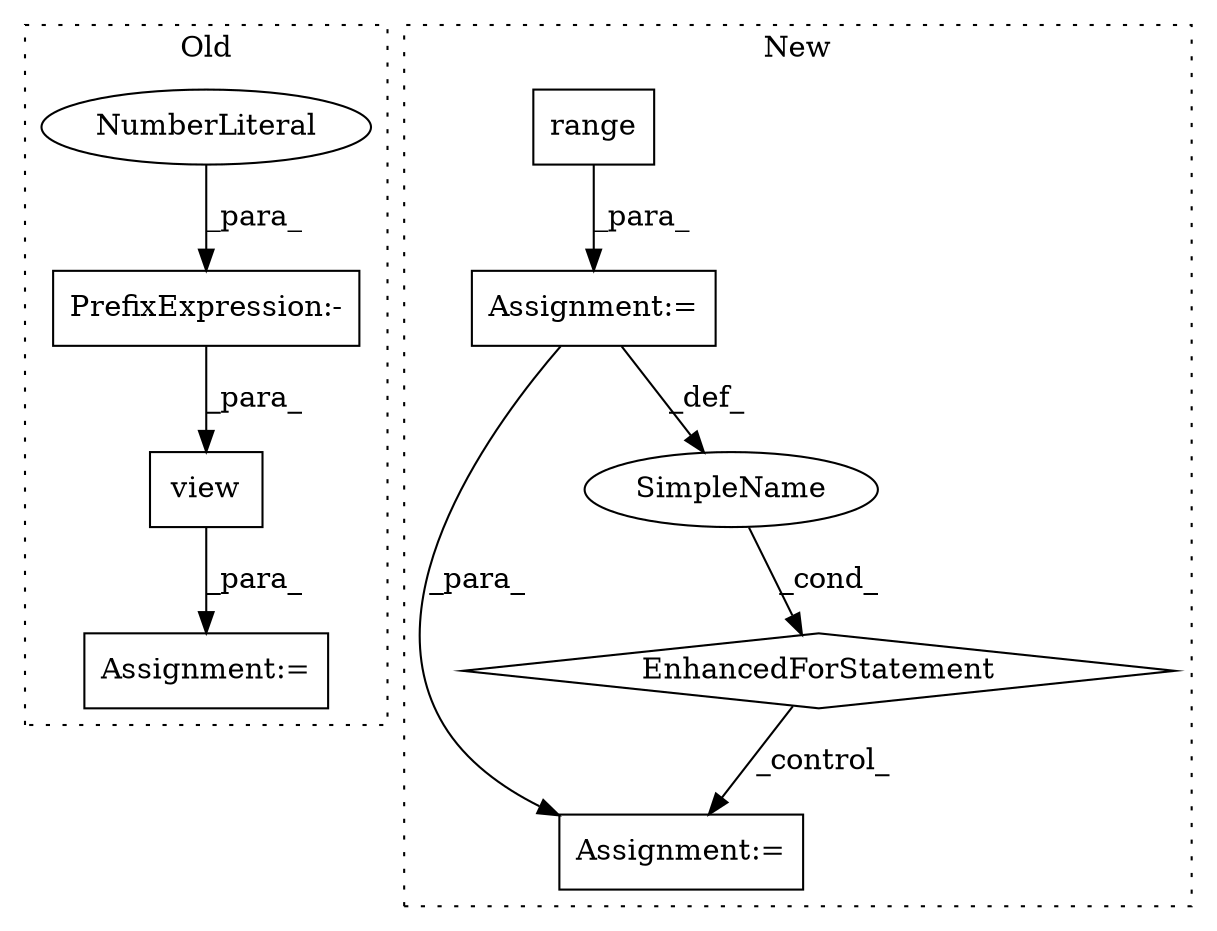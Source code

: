 digraph G {
subgraph cluster0 {
1 [label="view" a="32" s="3796,3803" l="5,1" shape="box"];
4 [label="PrefixExpression:-" a="38" s="3801" l="1" shape="box"];
5 [label="NumberLiteral" a="34" s="3802" l="1" shape="ellipse"];
9 [label="Assignment:=" a="7" s="3691" l="1" shape="box"];
label = "Old";
style="dotted";
}
subgraph cluster1 {
2 [label="EnhancedForStatement" a="70" s="6398,6481" l="53,2" shape="diamond"];
3 [label="Assignment:=" a="7" s="6398,6481" l="53,2" shape="box"];
6 [label="range" a="32" s="6459,6480" l="6,1" shape="box"];
7 [label="Assignment:=" a="7" s="6785" l="1" shape="box"];
8 [label="SimpleName" a="42" s="6455" l="1" shape="ellipse"];
label = "New";
style="dotted";
}
1 -> 9 [label="_para_"];
2 -> 7 [label="_control_"];
3 -> 8 [label="_def_"];
3 -> 7 [label="_para_"];
4 -> 1 [label="_para_"];
5 -> 4 [label="_para_"];
6 -> 3 [label="_para_"];
8 -> 2 [label="_cond_"];
}